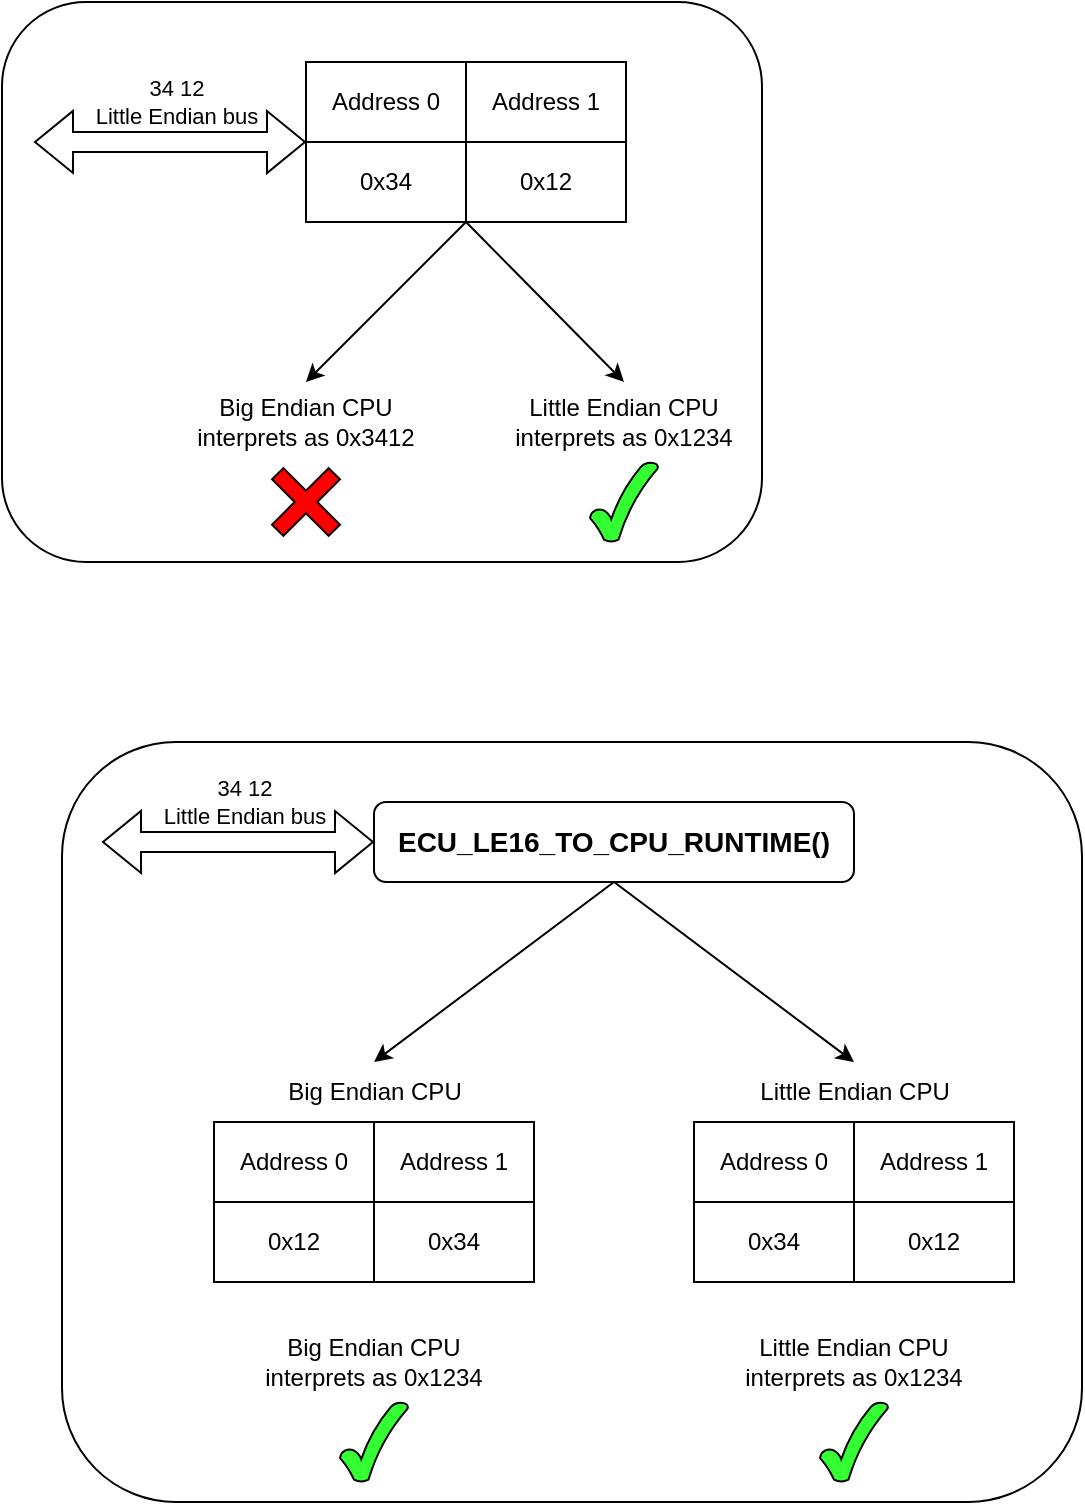 <mxfile version="21.1.2" type="device" pages="2">
  <diagram id="fRW8w1BYCVWvNPVW3TLo" name="bus_to_cpu">
    <mxGraphModel dx="1418" dy="828" grid="1" gridSize="10" guides="1" tooltips="1" connect="1" arrows="1" fold="1" page="1" pageScale="1" pageWidth="850" pageHeight="1100" math="0" shadow="0">
      <root>
        <mxCell id="0" />
        <mxCell id="1" parent="0" />
        <mxCell id="BZ4Y8waS69euHN2otkhc-49" value="" style="rounded=1;whiteSpace=wrap;html=1;" vertex="1" parent="1">
          <mxGeometry x="60" y="470" width="510" height="380" as="geometry" />
        </mxCell>
        <mxCell id="BZ4Y8waS69euHN2otkhc-48" value="" style="rounded=1;whiteSpace=wrap;html=1;" vertex="1" parent="1">
          <mxGeometry x="30" y="100" width="380" height="280" as="geometry" />
        </mxCell>
        <mxCell id="qK8E-2dmee1bc-UuP0pq-2" value="" style="shape=table;startSize=0;container=1;collapsible=0;childLayout=tableLayout;" parent="1" vertex="1">
          <mxGeometry x="182" y="130" width="160" height="80" as="geometry" />
        </mxCell>
        <mxCell id="qK8E-2dmee1bc-UuP0pq-3" value="" style="shape=tableRow;horizontal=0;startSize=0;swimlaneHead=0;swimlaneBody=0;strokeColor=inherit;top=0;left=0;bottom=0;right=0;collapsible=0;dropTarget=0;fillColor=none;points=[[0,0.5],[1,0.5]];portConstraint=eastwest;" parent="qK8E-2dmee1bc-UuP0pq-2" vertex="1">
          <mxGeometry width="160" height="40" as="geometry" />
        </mxCell>
        <mxCell id="qK8E-2dmee1bc-UuP0pq-4" value="Address 0" style="shape=partialRectangle;html=1;whiteSpace=wrap;connectable=0;strokeColor=inherit;overflow=hidden;fillColor=none;top=0;left=0;bottom=0;right=0;pointerEvents=1;" parent="qK8E-2dmee1bc-UuP0pq-3" vertex="1">
          <mxGeometry width="80" height="40" as="geometry">
            <mxRectangle width="80" height="40" as="alternateBounds" />
          </mxGeometry>
        </mxCell>
        <mxCell id="qK8E-2dmee1bc-UuP0pq-5" value="Address 1" style="shape=partialRectangle;html=1;whiteSpace=wrap;connectable=0;strokeColor=inherit;overflow=hidden;fillColor=none;top=0;left=0;bottom=0;right=0;pointerEvents=1;" parent="qK8E-2dmee1bc-UuP0pq-3" vertex="1">
          <mxGeometry x="80" width="80" height="40" as="geometry">
            <mxRectangle width="80" height="40" as="alternateBounds" />
          </mxGeometry>
        </mxCell>
        <mxCell id="qK8E-2dmee1bc-UuP0pq-6" value="" style="shape=tableRow;horizontal=0;startSize=0;swimlaneHead=0;swimlaneBody=0;strokeColor=inherit;top=0;left=0;bottom=0;right=0;collapsible=0;dropTarget=0;fillColor=none;points=[[0,0.5],[1,0.5]];portConstraint=eastwest;" parent="qK8E-2dmee1bc-UuP0pq-2" vertex="1">
          <mxGeometry y="40" width="160" height="40" as="geometry" />
        </mxCell>
        <mxCell id="qK8E-2dmee1bc-UuP0pq-7" value="0x34" style="shape=partialRectangle;html=1;whiteSpace=wrap;connectable=0;strokeColor=inherit;overflow=hidden;fillColor=none;top=0;left=0;bottom=0;right=0;pointerEvents=1;" parent="qK8E-2dmee1bc-UuP0pq-6" vertex="1">
          <mxGeometry width="80" height="40" as="geometry">
            <mxRectangle width="80" height="40" as="alternateBounds" />
          </mxGeometry>
        </mxCell>
        <mxCell id="qK8E-2dmee1bc-UuP0pq-8" value="0x12" style="shape=partialRectangle;html=1;whiteSpace=wrap;connectable=0;strokeColor=inherit;overflow=hidden;fillColor=none;top=0;left=0;bottom=0;right=0;pointerEvents=1;" parent="qK8E-2dmee1bc-UuP0pq-6" vertex="1">
          <mxGeometry x="80" width="80" height="40" as="geometry">
            <mxRectangle width="80" height="40" as="alternateBounds" />
          </mxGeometry>
        </mxCell>
        <mxCell id="BZ4Y8waS69euHN2otkhc-6" value="" style="shape=flexArrow;endArrow=classic;startArrow=classic;html=1;rounded=0;" edge="1" parent="1">
          <mxGeometry width="100" height="100" relative="1" as="geometry">
            <mxPoint x="46" y="169.97" as="sourcePoint" />
            <mxPoint x="182" y="170.02" as="targetPoint" />
          </mxGeometry>
        </mxCell>
        <mxCell id="BZ4Y8waS69euHN2otkhc-7" value="34 12&lt;br&gt;Little Endian bus" style="edgeLabel;html=1;align=center;verticalAlign=middle;resizable=0;points=[];" vertex="1" connectable="0" parent="BZ4Y8waS69euHN2otkhc-6">
          <mxGeometry x="0.07" y="-1" relative="1" as="geometry">
            <mxPoint x="-2" y="-21" as="offset" />
          </mxGeometry>
        </mxCell>
        <mxCell id="BZ4Y8waS69euHN2otkhc-12" value="Big Endian CPU&lt;br&gt;interprets as 0x3412" style="text;html=1;strokeColor=none;fillColor=none;align=center;verticalAlign=middle;whiteSpace=wrap;rounded=0;" vertex="1" parent="1">
          <mxGeometry x="122" y="290" width="120" height="40" as="geometry" />
        </mxCell>
        <mxCell id="BZ4Y8waS69euHN2otkhc-13" value="" style="shape=cross;whiteSpace=wrap;html=1;rotation=-45;fillColor=#FF0000;" vertex="1" parent="1">
          <mxGeometry x="162" y="330" width="40" height="40" as="geometry" />
        </mxCell>
        <mxCell id="BZ4Y8waS69euHN2otkhc-14" value="Little Endian CPU&lt;br&gt;interprets as 0x1234" style="text;html=1;strokeColor=none;fillColor=none;align=center;verticalAlign=middle;whiteSpace=wrap;rounded=0;" vertex="1" parent="1">
          <mxGeometry x="281" y="290" width="120" height="40" as="geometry" />
        </mxCell>
        <mxCell id="BZ4Y8waS69euHN2otkhc-15" value="" style="verticalLabelPosition=bottom;verticalAlign=top;html=1;shape=mxgraph.basic.tick;fillColor=#33FF33;" vertex="1" parent="1">
          <mxGeometry x="324" y="330" width="34" height="40" as="geometry" />
        </mxCell>
        <mxCell id="BZ4Y8waS69euHN2otkhc-17" value="" style="endArrow=classic;startArrow=classic;html=1;rounded=0;exitX=0.5;exitY=0;exitDx=0;exitDy=0;entryX=0.5;entryY=0;entryDx=0;entryDy=0;" edge="1" parent="1" source="BZ4Y8waS69euHN2otkhc-12" target="BZ4Y8waS69euHN2otkhc-14">
          <mxGeometry width="50" height="50" relative="1" as="geometry">
            <mxPoint x="222" y="290" as="sourcePoint" />
            <mxPoint x="302" y="290" as="targetPoint" />
            <Array as="points">
              <mxPoint x="262" y="210" />
            </Array>
          </mxGeometry>
        </mxCell>
        <mxCell id="BZ4Y8waS69euHN2otkhc-20" value="" style="shape=table;startSize=0;container=1;collapsible=0;childLayout=tableLayout;" vertex="1" parent="1">
          <mxGeometry x="136" y="660" width="160" height="80" as="geometry" />
        </mxCell>
        <mxCell id="BZ4Y8waS69euHN2otkhc-21" value="" style="shape=tableRow;horizontal=0;startSize=0;swimlaneHead=0;swimlaneBody=0;strokeColor=inherit;top=0;left=0;bottom=0;right=0;collapsible=0;dropTarget=0;fillColor=none;points=[[0,0.5],[1,0.5]];portConstraint=eastwest;" vertex="1" parent="BZ4Y8waS69euHN2otkhc-20">
          <mxGeometry width="160" height="40" as="geometry" />
        </mxCell>
        <mxCell id="BZ4Y8waS69euHN2otkhc-22" value="Address 0" style="shape=partialRectangle;html=1;whiteSpace=wrap;connectable=0;strokeColor=inherit;overflow=hidden;fillColor=none;top=0;left=0;bottom=0;right=0;pointerEvents=1;" vertex="1" parent="BZ4Y8waS69euHN2otkhc-21">
          <mxGeometry width="80" height="40" as="geometry">
            <mxRectangle width="80" height="40" as="alternateBounds" />
          </mxGeometry>
        </mxCell>
        <mxCell id="BZ4Y8waS69euHN2otkhc-23" value="Address 1" style="shape=partialRectangle;html=1;whiteSpace=wrap;connectable=0;strokeColor=inherit;overflow=hidden;fillColor=none;top=0;left=0;bottom=0;right=0;pointerEvents=1;" vertex="1" parent="BZ4Y8waS69euHN2otkhc-21">
          <mxGeometry x="80" width="80" height="40" as="geometry">
            <mxRectangle width="80" height="40" as="alternateBounds" />
          </mxGeometry>
        </mxCell>
        <mxCell id="BZ4Y8waS69euHN2otkhc-24" value="" style="shape=tableRow;horizontal=0;startSize=0;swimlaneHead=0;swimlaneBody=0;strokeColor=inherit;top=0;left=0;bottom=0;right=0;collapsible=0;dropTarget=0;fillColor=none;points=[[0,0.5],[1,0.5]];portConstraint=eastwest;" vertex="1" parent="BZ4Y8waS69euHN2otkhc-20">
          <mxGeometry y="40" width="160" height="40" as="geometry" />
        </mxCell>
        <mxCell id="BZ4Y8waS69euHN2otkhc-25" value="0x12" style="shape=partialRectangle;html=1;whiteSpace=wrap;connectable=0;strokeColor=inherit;overflow=hidden;fillColor=none;top=0;left=0;bottom=0;right=0;pointerEvents=1;" vertex="1" parent="BZ4Y8waS69euHN2otkhc-24">
          <mxGeometry width="80" height="40" as="geometry">
            <mxRectangle width="80" height="40" as="alternateBounds" />
          </mxGeometry>
        </mxCell>
        <mxCell id="BZ4Y8waS69euHN2otkhc-26" value="0x34" style="shape=partialRectangle;html=1;whiteSpace=wrap;connectable=0;strokeColor=inherit;overflow=hidden;fillColor=none;top=0;left=0;bottom=0;right=0;pointerEvents=1;" vertex="1" parent="BZ4Y8waS69euHN2otkhc-24">
          <mxGeometry x="80" width="80" height="40" as="geometry">
            <mxRectangle width="80" height="40" as="alternateBounds" />
          </mxGeometry>
        </mxCell>
        <mxCell id="BZ4Y8waS69euHN2otkhc-27" value="" style="shape=flexArrow;endArrow=classic;startArrow=classic;html=1;rounded=0;" edge="1" parent="1">
          <mxGeometry width="100" height="100" relative="1" as="geometry">
            <mxPoint x="80" y="519.97" as="sourcePoint" />
            <mxPoint x="216" y="520.02" as="targetPoint" />
          </mxGeometry>
        </mxCell>
        <mxCell id="BZ4Y8waS69euHN2otkhc-28" value="34 12&lt;br&gt;Little Endian bus" style="edgeLabel;html=1;align=center;verticalAlign=middle;resizable=0;points=[];" vertex="1" connectable="0" parent="BZ4Y8waS69euHN2otkhc-27">
          <mxGeometry x="0.07" y="-1" relative="1" as="geometry">
            <mxPoint x="-2" y="-21" as="offset" />
          </mxGeometry>
        </mxCell>
        <mxCell id="BZ4Y8waS69euHN2otkhc-29" value="Big Endian CPU&lt;br&gt;interprets as 0x1234" style="text;html=1;strokeColor=none;fillColor=none;align=center;verticalAlign=middle;whiteSpace=wrap;rounded=0;" vertex="1" parent="1">
          <mxGeometry x="156" y="760" width="120" height="40" as="geometry" />
        </mxCell>
        <mxCell id="BZ4Y8waS69euHN2otkhc-31" value="Little Endian CPU&lt;br&gt;interprets as 0x1234" style="text;html=1;strokeColor=none;fillColor=none;align=center;verticalAlign=middle;whiteSpace=wrap;rounded=0;" vertex="1" parent="1">
          <mxGeometry x="396" y="760" width="120" height="40" as="geometry" />
        </mxCell>
        <mxCell id="BZ4Y8waS69euHN2otkhc-32" value="" style="verticalLabelPosition=bottom;verticalAlign=top;html=1;shape=mxgraph.basic.tick;fillColor=#33FF33;" vertex="1" parent="1">
          <mxGeometry x="439" y="800" width="34" height="40" as="geometry" />
        </mxCell>
        <mxCell id="BZ4Y8waS69euHN2otkhc-33" value="" style="endArrow=classic;startArrow=classic;html=1;rounded=0;exitX=0.5;exitY=0;exitDx=0;exitDy=0;entryX=0.5;entryY=0;entryDx=0;entryDy=0;" edge="1" parent="1" source="BZ4Y8waS69euHN2otkhc-36" target="BZ4Y8waS69euHN2otkhc-45">
          <mxGeometry width="50" height="50" relative="1" as="geometry">
            <mxPoint x="216" y="620" as="sourcePoint" />
            <mxPoint x="456" y="620" as="targetPoint" />
            <Array as="points">
              <mxPoint x="336" y="540" />
            </Array>
          </mxGeometry>
        </mxCell>
        <mxCell id="BZ4Y8waS69euHN2otkhc-35" value="&lt;b&gt;&lt;font style=&quot;font-size: 14px;&quot;&gt;ECU_LE16_TO_CPU_RUNTIME()&lt;/font&gt;&lt;/b&gt;" style="rounded=1;whiteSpace=wrap;html=1;" vertex="1" parent="1">
          <mxGeometry x="216" y="500" width="240" height="40" as="geometry" />
        </mxCell>
        <mxCell id="BZ4Y8waS69euHN2otkhc-36" value="Big Endian CPU" style="text;html=1;strokeColor=none;fillColor=none;align=center;verticalAlign=middle;whiteSpace=wrap;rounded=0;" vertex="1" parent="1">
          <mxGeometry x="148.5" y="630" width="135" height="30" as="geometry" />
        </mxCell>
        <mxCell id="BZ4Y8waS69euHN2otkhc-38" value="" style="shape=table;startSize=0;container=1;collapsible=0;childLayout=tableLayout;" vertex="1" parent="1">
          <mxGeometry x="376" y="660" width="160" height="80" as="geometry" />
        </mxCell>
        <mxCell id="BZ4Y8waS69euHN2otkhc-39" value="" style="shape=tableRow;horizontal=0;startSize=0;swimlaneHead=0;swimlaneBody=0;strokeColor=inherit;top=0;left=0;bottom=0;right=0;collapsible=0;dropTarget=0;fillColor=none;points=[[0,0.5],[1,0.5]];portConstraint=eastwest;" vertex="1" parent="BZ4Y8waS69euHN2otkhc-38">
          <mxGeometry width="160" height="40" as="geometry" />
        </mxCell>
        <mxCell id="BZ4Y8waS69euHN2otkhc-40" value="Address 0" style="shape=partialRectangle;html=1;whiteSpace=wrap;connectable=0;strokeColor=inherit;overflow=hidden;fillColor=none;top=0;left=0;bottom=0;right=0;pointerEvents=1;" vertex="1" parent="BZ4Y8waS69euHN2otkhc-39">
          <mxGeometry width="80" height="40" as="geometry">
            <mxRectangle width="80" height="40" as="alternateBounds" />
          </mxGeometry>
        </mxCell>
        <mxCell id="BZ4Y8waS69euHN2otkhc-41" value="Address 1" style="shape=partialRectangle;html=1;whiteSpace=wrap;connectable=0;strokeColor=inherit;overflow=hidden;fillColor=none;top=0;left=0;bottom=0;right=0;pointerEvents=1;" vertex="1" parent="BZ4Y8waS69euHN2otkhc-39">
          <mxGeometry x="80" width="80" height="40" as="geometry">
            <mxRectangle width="80" height="40" as="alternateBounds" />
          </mxGeometry>
        </mxCell>
        <mxCell id="BZ4Y8waS69euHN2otkhc-42" value="" style="shape=tableRow;horizontal=0;startSize=0;swimlaneHead=0;swimlaneBody=0;strokeColor=inherit;top=0;left=0;bottom=0;right=0;collapsible=0;dropTarget=0;fillColor=none;points=[[0,0.5],[1,0.5]];portConstraint=eastwest;" vertex="1" parent="BZ4Y8waS69euHN2otkhc-38">
          <mxGeometry y="40" width="160" height="40" as="geometry" />
        </mxCell>
        <mxCell id="BZ4Y8waS69euHN2otkhc-43" value="0x34" style="shape=partialRectangle;html=1;whiteSpace=wrap;connectable=0;strokeColor=inherit;overflow=hidden;fillColor=none;top=0;left=0;bottom=0;right=0;pointerEvents=1;" vertex="1" parent="BZ4Y8waS69euHN2otkhc-42">
          <mxGeometry width="80" height="40" as="geometry">
            <mxRectangle width="80" height="40" as="alternateBounds" />
          </mxGeometry>
        </mxCell>
        <mxCell id="BZ4Y8waS69euHN2otkhc-44" value="0x12" style="shape=partialRectangle;html=1;whiteSpace=wrap;connectable=0;strokeColor=inherit;overflow=hidden;fillColor=none;top=0;left=0;bottom=0;right=0;pointerEvents=1;" vertex="1" parent="BZ4Y8waS69euHN2otkhc-42">
          <mxGeometry x="80" width="80" height="40" as="geometry">
            <mxRectangle width="80" height="40" as="alternateBounds" />
          </mxGeometry>
        </mxCell>
        <mxCell id="BZ4Y8waS69euHN2otkhc-45" value="Little Endian CPU" style="text;html=1;strokeColor=none;fillColor=none;align=center;verticalAlign=middle;whiteSpace=wrap;rounded=0;" vertex="1" parent="1">
          <mxGeometry x="388.5" y="630" width="135" height="30" as="geometry" />
        </mxCell>
        <mxCell id="BZ4Y8waS69euHN2otkhc-47" value="" style="verticalLabelPosition=bottom;verticalAlign=top;html=1;shape=mxgraph.basic.tick;fillColor=#33FF33;" vertex="1" parent="1">
          <mxGeometry x="199" y="800" width="34" height="40" as="geometry" />
        </mxCell>
      </root>
    </mxGraphModel>
  </diagram>
  <diagram name="cpu_to_bus" id="ijCujnGtGSSMGPStKjNU">
    <mxGraphModel dx="-352" dy="291" grid="1" gridSize="10" guides="1" tooltips="1" connect="1" arrows="1" fold="1" page="1" pageScale="1" pageWidth="850" pageHeight="1100" math="0" shadow="0">
      <root>
        <mxCell id="0" />
        <mxCell id="1" parent="0" />
        <mxCell id="X6_42Y2dgoRStFJhs5ZS-90" value="" style="rounded=1;whiteSpace=wrap;html=1;" vertex="1" parent="1">
          <mxGeometry x="920" y="580" width="500" height="460" as="geometry" />
        </mxCell>
        <mxCell id="X6_42Y2dgoRStFJhs5ZS-2" value="" style="rounded=1;whiteSpace=wrap;html=1;" vertex="1" parent="1">
          <mxGeometry x="920" y="40" width="500" height="460" as="geometry" />
        </mxCell>
        <mxCell id="X6_42Y2dgoRStFJhs5ZS-43" value="" style="shape=flexArrow;endArrow=classic;startArrow=classic;html=1;rounded=0;entryX=0.5;entryY=0;entryDx=0;entryDy=0;exitX=0.5;exitY=0;exitDx=0;exitDy=0;" edge="1" parent="1" source="X6_42Y2dgoRStFJhs5ZS-53" target="X6_42Y2dgoRStFJhs5ZS-61">
          <mxGeometry width="100" height="100" relative="1" as="geometry">
            <mxPoint x="1070" y="260" as="sourcePoint" />
            <mxPoint x="1270" y="260" as="targetPoint" />
            <Array as="points">
              <mxPoint x="1170" y="110" />
            </Array>
          </mxGeometry>
        </mxCell>
        <mxCell id="X6_42Y2dgoRStFJhs5ZS-44" value="Send 0x1234 over Little Endian bus" style="edgeLabel;html=1;align=center;verticalAlign=middle;resizable=0;points=[];" vertex="1" connectable="0" parent="X6_42Y2dgoRStFJhs5ZS-43">
          <mxGeometry x="0.07" y="-1" relative="1" as="geometry">
            <mxPoint x="-9" y="29" as="offset" />
          </mxGeometry>
        </mxCell>
        <mxCell id="X6_42Y2dgoRStFJhs5ZS-45" value="&lt;b&gt;&lt;font style=&quot;font-size: 14px;&quot;&gt;0x1234&lt;/font&gt;&lt;/b&gt;" style="rounded=1;whiteSpace=wrap;html=1;" vertex="1" parent="1">
          <mxGeometry x="1030" y="60" width="280" height="40" as="geometry" />
        </mxCell>
        <mxCell id="X6_42Y2dgoRStFJhs5ZS-46" value="" style="shape=table;startSize=0;container=1;collapsible=0;childLayout=tableLayout;" vertex="1" parent="1">
          <mxGeometry x="950" y="290" width="160" height="80" as="geometry" />
        </mxCell>
        <mxCell id="X6_42Y2dgoRStFJhs5ZS-47" value="" style="shape=tableRow;horizontal=0;startSize=0;swimlaneHead=0;swimlaneBody=0;strokeColor=inherit;top=0;left=0;bottom=0;right=0;collapsible=0;dropTarget=0;fillColor=none;points=[[0,0.5],[1,0.5]];portConstraint=eastwest;" vertex="1" parent="X6_42Y2dgoRStFJhs5ZS-46">
          <mxGeometry width="160" height="40" as="geometry" />
        </mxCell>
        <mxCell id="X6_42Y2dgoRStFJhs5ZS-48" value="Address 0" style="shape=partialRectangle;html=1;whiteSpace=wrap;connectable=0;strokeColor=inherit;overflow=hidden;fillColor=none;top=0;left=0;bottom=0;right=0;pointerEvents=1;" vertex="1" parent="X6_42Y2dgoRStFJhs5ZS-47">
          <mxGeometry width="81" height="40" as="geometry">
            <mxRectangle width="81" height="40" as="alternateBounds" />
          </mxGeometry>
        </mxCell>
        <mxCell id="X6_42Y2dgoRStFJhs5ZS-49" value="Address 1" style="shape=partialRectangle;html=1;whiteSpace=wrap;connectable=0;strokeColor=inherit;overflow=hidden;fillColor=none;top=0;left=0;bottom=0;right=0;pointerEvents=1;" vertex="1" parent="X6_42Y2dgoRStFJhs5ZS-47">
          <mxGeometry x="81" width="79" height="40" as="geometry">
            <mxRectangle width="79" height="40" as="alternateBounds" />
          </mxGeometry>
        </mxCell>
        <mxCell id="X6_42Y2dgoRStFJhs5ZS-50" value="" style="shape=tableRow;horizontal=0;startSize=0;swimlaneHead=0;swimlaneBody=0;strokeColor=inherit;top=0;left=0;bottom=0;right=0;collapsible=0;dropTarget=0;fillColor=none;points=[[0,0.5],[1,0.5]];portConstraint=eastwest;" vertex="1" parent="X6_42Y2dgoRStFJhs5ZS-46">
          <mxGeometry y="40" width="160" height="40" as="geometry" />
        </mxCell>
        <mxCell id="X6_42Y2dgoRStFJhs5ZS-51" value="0x12" style="shape=partialRectangle;html=1;whiteSpace=wrap;connectable=0;strokeColor=inherit;overflow=hidden;fillColor=none;top=0;left=0;bottom=0;right=0;pointerEvents=1;" vertex="1" parent="X6_42Y2dgoRStFJhs5ZS-50">
          <mxGeometry width="81" height="40" as="geometry">
            <mxRectangle width="81" height="40" as="alternateBounds" />
          </mxGeometry>
        </mxCell>
        <mxCell id="X6_42Y2dgoRStFJhs5ZS-52" value="0x34" style="shape=partialRectangle;html=1;whiteSpace=wrap;connectable=0;strokeColor=inherit;overflow=hidden;fillColor=none;top=0;left=0;bottom=0;right=0;pointerEvents=1;" vertex="1" parent="X6_42Y2dgoRStFJhs5ZS-50">
          <mxGeometry x="81" width="79" height="40" as="geometry">
            <mxRectangle width="79" height="40" as="alternateBounds" />
          </mxGeometry>
        </mxCell>
        <mxCell id="X6_42Y2dgoRStFJhs5ZS-53" value="Big Endian CPU" style="text;html=1;strokeColor=none;fillColor=none;align=center;verticalAlign=middle;whiteSpace=wrap;rounded=0;" vertex="1" parent="1">
          <mxGeometry x="950" y="260" width="160" height="40" as="geometry" />
        </mxCell>
        <mxCell id="X6_42Y2dgoRStFJhs5ZS-54" value="" style="shape=table;startSize=0;container=1;collapsible=0;childLayout=tableLayout;" vertex="1" parent="1">
          <mxGeometry x="1230" y="290" width="160" height="80" as="geometry" />
        </mxCell>
        <mxCell id="X6_42Y2dgoRStFJhs5ZS-55" value="" style="shape=tableRow;horizontal=0;startSize=0;swimlaneHead=0;swimlaneBody=0;strokeColor=inherit;top=0;left=0;bottom=0;right=0;collapsible=0;dropTarget=0;fillColor=none;points=[[0,0.5],[1,0.5]];portConstraint=eastwest;" vertex="1" parent="X6_42Y2dgoRStFJhs5ZS-54">
          <mxGeometry width="160" height="40" as="geometry" />
        </mxCell>
        <mxCell id="X6_42Y2dgoRStFJhs5ZS-56" value="Address 0" style="shape=partialRectangle;html=1;whiteSpace=wrap;connectable=0;strokeColor=inherit;overflow=hidden;fillColor=none;top=0;left=0;bottom=0;right=0;pointerEvents=1;" vertex="1" parent="X6_42Y2dgoRStFJhs5ZS-55">
          <mxGeometry width="81" height="40" as="geometry">
            <mxRectangle width="81" height="40" as="alternateBounds" />
          </mxGeometry>
        </mxCell>
        <mxCell id="X6_42Y2dgoRStFJhs5ZS-57" value="Address 1" style="shape=partialRectangle;html=1;whiteSpace=wrap;connectable=0;strokeColor=inherit;overflow=hidden;fillColor=none;top=0;left=0;bottom=0;right=0;pointerEvents=1;" vertex="1" parent="X6_42Y2dgoRStFJhs5ZS-55">
          <mxGeometry x="81" width="79" height="40" as="geometry">
            <mxRectangle width="79" height="40" as="alternateBounds" />
          </mxGeometry>
        </mxCell>
        <mxCell id="X6_42Y2dgoRStFJhs5ZS-58" value="" style="shape=tableRow;horizontal=0;startSize=0;swimlaneHead=0;swimlaneBody=0;strokeColor=inherit;top=0;left=0;bottom=0;right=0;collapsible=0;dropTarget=0;fillColor=none;points=[[0,0.5],[1,0.5]];portConstraint=eastwest;" vertex="1" parent="X6_42Y2dgoRStFJhs5ZS-54">
          <mxGeometry y="40" width="160" height="40" as="geometry" />
        </mxCell>
        <mxCell id="X6_42Y2dgoRStFJhs5ZS-59" value="0x34" style="shape=partialRectangle;html=1;whiteSpace=wrap;connectable=0;strokeColor=inherit;overflow=hidden;fillColor=none;top=0;left=0;bottom=0;right=0;pointerEvents=1;" vertex="1" parent="X6_42Y2dgoRStFJhs5ZS-58">
          <mxGeometry width="81" height="40" as="geometry">
            <mxRectangle width="81" height="40" as="alternateBounds" />
          </mxGeometry>
        </mxCell>
        <mxCell id="X6_42Y2dgoRStFJhs5ZS-60" value="0x12" style="shape=partialRectangle;html=1;whiteSpace=wrap;connectable=0;strokeColor=inherit;overflow=hidden;fillColor=none;top=0;left=0;bottom=0;right=0;pointerEvents=1;" vertex="1" parent="X6_42Y2dgoRStFJhs5ZS-58">
          <mxGeometry x="81" width="79" height="40" as="geometry">
            <mxRectangle width="79" height="40" as="alternateBounds" />
          </mxGeometry>
        </mxCell>
        <mxCell id="X6_42Y2dgoRStFJhs5ZS-61" value="Little Endian CPU" style="text;html=1;strokeColor=none;fillColor=none;align=center;verticalAlign=middle;whiteSpace=wrap;rounded=0;" vertex="1" parent="1">
          <mxGeometry x="1230" y="260" width="160" height="40" as="geometry" />
        </mxCell>
        <mxCell id="X6_42Y2dgoRStFJhs5ZS-62" value="Big Endian CPU&lt;br&gt;sends 12 34" style="text;html=1;strokeColor=none;fillColor=none;align=center;verticalAlign=middle;whiteSpace=wrap;rounded=0;" vertex="1" parent="1">
          <mxGeometry x="970" y="390" width="120" height="40" as="geometry" />
        </mxCell>
        <mxCell id="X6_42Y2dgoRStFJhs5ZS-63" value="" style="shape=cross;whiteSpace=wrap;html=1;rotation=-45;fillColor=#FF0000;" vertex="1" parent="1">
          <mxGeometry x="1010" y="430" width="40" height="40" as="geometry" />
        </mxCell>
        <mxCell id="X6_42Y2dgoRStFJhs5ZS-64" value="Little Endian CPU&lt;br&gt;sends 34 12" style="text;html=1;strokeColor=none;fillColor=none;align=center;verticalAlign=middle;whiteSpace=wrap;rounded=0;" vertex="1" parent="1">
          <mxGeometry x="1250" y="390" width="120" height="40" as="geometry" />
        </mxCell>
        <mxCell id="X6_42Y2dgoRStFJhs5ZS-65" value="" style="verticalLabelPosition=bottom;verticalAlign=top;html=1;shape=mxgraph.basic.tick;fillColor=#33FF33;" vertex="1" parent="1">
          <mxGeometry x="1293" y="430" width="34" height="40" as="geometry" />
        </mxCell>
        <mxCell id="X6_42Y2dgoRStFJhs5ZS-66" value="" style="shape=flexArrow;endArrow=classic;startArrow=classic;html=1;rounded=0;entryX=0.5;entryY=0;entryDx=0;entryDy=0;exitX=0.5;exitY=0;exitDx=0;exitDy=0;" edge="1" parent="1" source="X6_42Y2dgoRStFJhs5ZS-76" target="X6_42Y2dgoRStFJhs5ZS-84">
          <mxGeometry width="100" height="100" relative="1" as="geometry">
            <mxPoint x="1070" y="800" as="sourcePoint" />
            <mxPoint x="1270" y="800" as="targetPoint" />
            <Array as="points">
              <mxPoint x="1170" y="650" />
            </Array>
          </mxGeometry>
        </mxCell>
        <mxCell id="X6_42Y2dgoRStFJhs5ZS-67" value="Send 0x1234 over Little Endian bus" style="edgeLabel;html=1;align=center;verticalAlign=middle;resizable=0;points=[];" vertex="1" connectable="0" parent="X6_42Y2dgoRStFJhs5ZS-66">
          <mxGeometry x="0.07" y="-1" relative="1" as="geometry">
            <mxPoint x="-9" y="29" as="offset" />
          </mxGeometry>
        </mxCell>
        <mxCell id="X6_42Y2dgoRStFJhs5ZS-68" value="&lt;b&gt;&lt;font style=&quot;font-size: 14px;&quot;&gt;ECU_CPU_TO_LE16_RUNTIME(0x1234)&lt;/font&gt;&lt;/b&gt;" style="rounded=1;whiteSpace=wrap;html=1;" vertex="1" parent="1">
          <mxGeometry x="1030" y="600" width="280" height="40" as="geometry" />
        </mxCell>
        <mxCell id="X6_42Y2dgoRStFJhs5ZS-69" value="" style="shape=table;startSize=0;container=1;collapsible=0;childLayout=tableLayout;" vertex="1" parent="1">
          <mxGeometry x="950" y="830" width="160" height="80" as="geometry" />
        </mxCell>
        <mxCell id="X6_42Y2dgoRStFJhs5ZS-70" value="" style="shape=tableRow;horizontal=0;startSize=0;swimlaneHead=0;swimlaneBody=0;strokeColor=inherit;top=0;left=0;bottom=0;right=0;collapsible=0;dropTarget=0;fillColor=none;points=[[0,0.5],[1,0.5]];portConstraint=eastwest;" vertex="1" parent="X6_42Y2dgoRStFJhs5ZS-69">
          <mxGeometry width="160" height="40" as="geometry" />
        </mxCell>
        <mxCell id="X6_42Y2dgoRStFJhs5ZS-71" value="Address 0" style="shape=partialRectangle;html=1;whiteSpace=wrap;connectable=0;strokeColor=inherit;overflow=hidden;fillColor=none;top=0;left=0;bottom=0;right=0;pointerEvents=1;" vertex="1" parent="X6_42Y2dgoRStFJhs5ZS-70">
          <mxGeometry width="81" height="40" as="geometry">
            <mxRectangle width="81" height="40" as="alternateBounds" />
          </mxGeometry>
        </mxCell>
        <mxCell id="X6_42Y2dgoRStFJhs5ZS-72" value="Address 1" style="shape=partialRectangle;html=1;whiteSpace=wrap;connectable=0;strokeColor=inherit;overflow=hidden;fillColor=none;top=0;left=0;bottom=0;right=0;pointerEvents=1;" vertex="1" parent="X6_42Y2dgoRStFJhs5ZS-70">
          <mxGeometry x="81" width="79" height="40" as="geometry">
            <mxRectangle width="79" height="40" as="alternateBounds" />
          </mxGeometry>
        </mxCell>
        <mxCell id="X6_42Y2dgoRStFJhs5ZS-73" value="" style="shape=tableRow;horizontal=0;startSize=0;swimlaneHead=0;swimlaneBody=0;strokeColor=inherit;top=0;left=0;bottom=0;right=0;collapsible=0;dropTarget=0;fillColor=none;points=[[0,0.5],[1,0.5]];portConstraint=eastwest;" vertex="1" parent="X6_42Y2dgoRStFJhs5ZS-69">
          <mxGeometry y="40" width="160" height="40" as="geometry" />
        </mxCell>
        <mxCell id="X6_42Y2dgoRStFJhs5ZS-74" value="0x34" style="shape=partialRectangle;html=1;whiteSpace=wrap;connectable=0;strokeColor=inherit;overflow=hidden;fillColor=none;top=0;left=0;bottom=0;right=0;pointerEvents=1;" vertex="1" parent="X6_42Y2dgoRStFJhs5ZS-73">
          <mxGeometry width="81" height="40" as="geometry">
            <mxRectangle width="81" height="40" as="alternateBounds" />
          </mxGeometry>
        </mxCell>
        <mxCell id="X6_42Y2dgoRStFJhs5ZS-75" value="0x12" style="shape=partialRectangle;html=1;whiteSpace=wrap;connectable=0;strokeColor=inherit;overflow=hidden;fillColor=none;top=0;left=0;bottom=0;right=0;pointerEvents=1;" vertex="1" parent="X6_42Y2dgoRStFJhs5ZS-73">
          <mxGeometry x="81" width="79" height="40" as="geometry">
            <mxRectangle width="79" height="40" as="alternateBounds" />
          </mxGeometry>
        </mxCell>
        <mxCell id="X6_42Y2dgoRStFJhs5ZS-76" value="Big Endian CPU" style="text;html=1;strokeColor=none;fillColor=none;align=center;verticalAlign=middle;whiteSpace=wrap;rounded=0;" vertex="1" parent="1">
          <mxGeometry x="950" y="800" width="160" height="40" as="geometry" />
        </mxCell>
        <mxCell id="X6_42Y2dgoRStFJhs5ZS-77" value="" style="shape=table;startSize=0;container=1;collapsible=0;childLayout=tableLayout;" vertex="1" parent="1">
          <mxGeometry x="1230" y="830" width="160" height="80" as="geometry" />
        </mxCell>
        <mxCell id="X6_42Y2dgoRStFJhs5ZS-78" value="" style="shape=tableRow;horizontal=0;startSize=0;swimlaneHead=0;swimlaneBody=0;strokeColor=inherit;top=0;left=0;bottom=0;right=0;collapsible=0;dropTarget=0;fillColor=none;points=[[0,0.5],[1,0.5]];portConstraint=eastwest;" vertex="1" parent="X6_42Y2dgoRStFJhs5ZS-77">
          <mxGeometry width="160" height="40" as="geometry" />
        </mxCell>
        <mxCell id="X6_42Y2dgoRStFJhs5ZS-79" value="Address 0" style="shape=partialRectangle;html=1;whiteSpace=wrap;connectable=0;strokeColor=inherit;overflow=hidden;fillColor=none;top=0;left=0;bottom=0;right=0;pointerEvents=1;" vertex="1" parent="X6_42Y2dgoRStFJhs5ZS-78">
          <mxGeometry width="81" height="40" as="geometry">
            <mxRectangle width="81" height="40" as="alternateBounds" />
          </mxGeometry>
        </mxCell>
        <mxCell id="X6_42Y2dgoRStFJhs5ZS-80" value="Address 1" style="shape=partialRectangle;html=1;whiteSpace=wrap;connectable=0;strokeColor=inherit;overflow=hidden;fillColor=none;top=0;left=0;bottom=0;right=0;pointerEvents=1;" vertex="1" parent="X6_42Y2dgoRStFJhs5ZS-78">
          <mxGeometry x="81" width="79" height="40" as="geometry">
            <mxRectangle width="79" height="40" as="alternateBounds" />
          </mxGeometry>
        </mxCell>
        <mxCell id="X6_42Y2dgoRStFJhs5ZS-81" value="" style="shape=tableRow;horizontal=0;startSize=0;swimlaneHead=0;swimlaneBody=0;strokeColor=inherit;top=0;left=0;bottom=0;right=0;collapsible=0;dropTarget=0;fillColor=none;points=[[0,0.5],[1,0.5]];portConstraint=eastwest;" vertex="1" parent="X6_42Y2dgoRStFJhs5ZS-77">
          <mxGeometry y="40" width="160" height="40" as="geometry" />
        </mxCell>
        <mxCell id="X6_42Y2dgoRStFJhs5ZS-82" value="0x34" style="shape=partialRectangle;html=1;whiteSpace=wrap;connectable=0;strokeColor=inherit;overflow=hidden;fillColor=none;top=0;left=0;bottom=0;right=0;pointerEvents=1;" vertex="1" parent="X6_42Y2dgoRStFJhs5ZS-81">
          <mxGeometry width="81" height="40" as="geometry">
            <mxRectangle width="81" height="40" as="alternateBounds" />
          </mxGeometry>
        </mxCell>
        <mxCell id="X6_42Y2dgoRStFJhs5ZS-83" value="0x12" style="shape=partialRectangle;html=1;whiteSpace=wrap;connectable=0;strokeColor=inherit;overflow=hidden;fillColor=none;top=0;left=0;bottom=0;right=0;pointerEvents=1;" vertex="1" parent="X6_42Y2dgoRStFJhs5ZS-81">
          <mxGeometry x="81" width="79" height="40" as="geometry">
            <mxRectangle width="79" height="40" as="alternateBounds" />
          </mxGeometry>
        </mxCell>
        <mxCell id="X6_42Y2dgoRStFJhs5ZS-84" value="Little Endian CPU" style="text;html=1;strokeColor=none;fillColor=none;align=center;verticalAlign=middle;whiteSpace=wrap;rounded=0;" vertex="1" parent="1">
          <mxGeometry x="1230" y="800" width="160" height="40" as="geometry" />
        </mxCell>
        <mxCell id="X6_42Y2dgoRStFJhs5ZS-85" value="Big Endian CPU&lt;br&gt;sends 34 12" style="text;html=1;strokeColor=none;fillColor=none;align=center;verticalAlign=middle;whiteSpace=wrap;rounded=0;" vertex="1" parent="1">
          <mxGeometry x="970" y="930" width="120" height="40" as="geometry" />
        </mxCell>
        <mxCell id="X6_42Y2dgoRStFJhs5ZS-87" value="Little Endian CPU&lt;br&gt;sends 34 12" style="text;html=1;strokeColor=none;fillColor=none;align=center;verticalAlign=middle;whiteSpace=wrap;rounded=0;" vertex="1" parent="1">
          <mxGeometry x="1250" y="930" width="120" height="40" as="geometry" />
        </mxCell>
        <mxCell id="X6_42Y2dgoRStFJhs5ZS-88" value="" style="verticalLabelPosition=bottom;verticalAlign=top;html=1;shape=mxgraph.basic.tick;fillColor=#33FF33;" vertex="1" parent="1">
          <mxGeometry x="1293" y="970" width="34" height="40" as="geometry" />
        </mxCell>
        <mxCell id="X6_42Y2dgoRStFJhs5ZS-89" value="" style="verticalLabelPosition=bottom;verticalAlign=top;html=1;shape=mxgraph.basic.tick;fillColor=#33FF33;" vertex="1" parent="1">
          <mxGeometry x="1013" y="970" width="34" height="40" as="geometry" />
        </mxCell>
      </root>
    </mxGraphModel>
  </diagram>
</mxfile>
